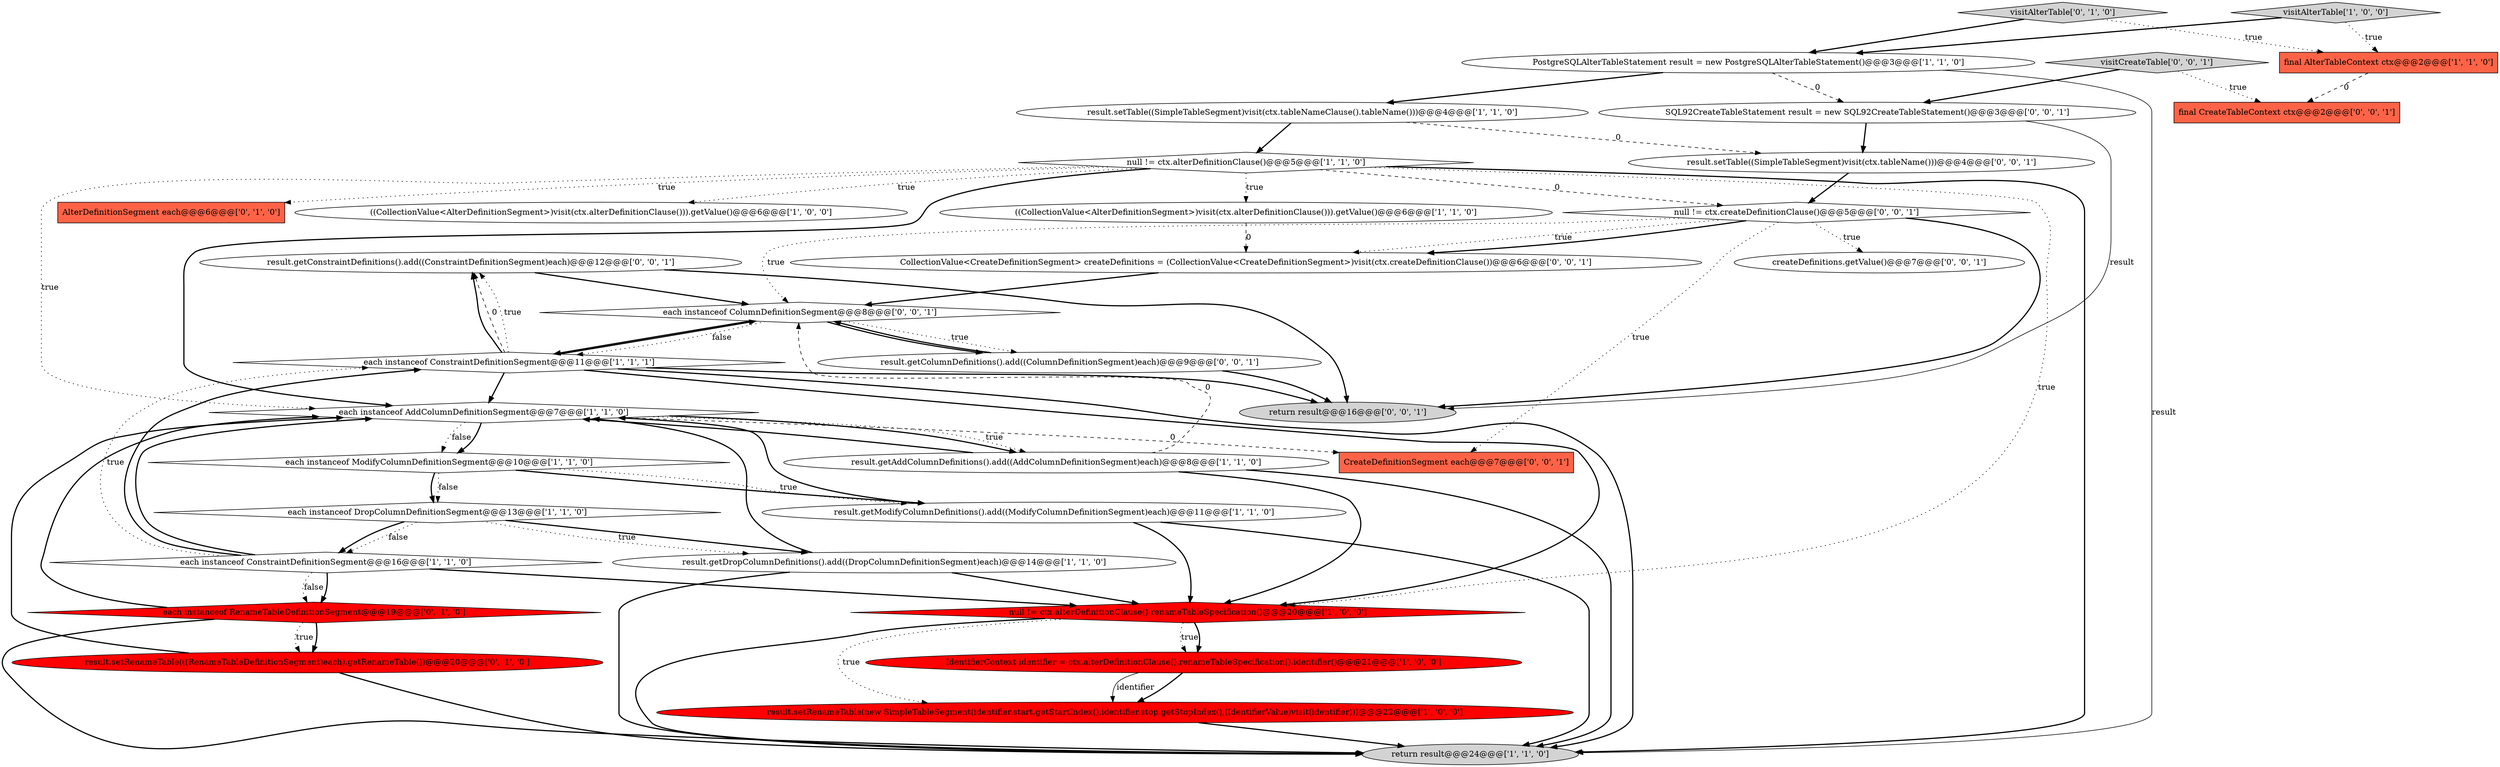 digraph {
28 [style = filled, label = "result.getConstraintDefinitions().add((ConstraintDefinitionSegment)each)@@@12@@@['0', '0', '1']", fillcolor = white, shape = ellipse image = "AAA0AAABBB3BBB"];
19 [style = filled, label = "result.setRenameTable(((RenameTableDefinitionSegment)each).getRenameTable())@@@20@@@['0', '1', '0']", fillcolor = red, shape = ellipse image = "AAA1AAABBB2BBB"];
33 [style = filled, label = "CollectionValue<CreateDefinitionSegment> createDefinitions = (CollectionValue<CreateDefinitionSegment>)visit(ctx.createDefinitionClause())@@@6@@@['0', '0', '1']", fillcolor = white, shape = ellipse image = "AAA0AAABBB3BBB"];
25 [style = filled, label = "return result@@@16@@@['0', '0', '1']", fillcolor = lightgray, shape = ellipse image = "AAA0AAABBB3BBB"];
3 [style = filled, label = "final AlterTableContext ctx@@@2@@@['1', '1', '0']", fillcolor = tomato, shape = box image = "AAA0AAABBB1BBB"];
14 [style = filled, label = "result.getAddColumnDefinitions().add((AddColumnDefinitionSegment)each)@@@8@@@['1', '1', '0']", fillcolor = white, shape = ellipse image = "AAA0AAABBB1BBB"];
31 [style = filled, label = "result.setTable((SimpleTableSegment)visit(ctx.tableName()))@@@4@@@['0', '0', '1']", fillcolor = white, shape = ellipse image = "AAA0AAABBB3BBB"];
22 [style = filled, label = "visitAlterTable['0', '1', '0']", fillcolor = lightgray, shape = diamond image = "AAA0AAABBB2BBB"];
0 [style = filled, label = "null != ctx.alterDefinitionClause()@@@5@@@['1', '1', '0']", fillcolor = white, shape = diamond image = "AAA0AAABBB1BBB"];
13 [style = filled, label = "((CollectionValue<AlterDefinitionSegment>)visit(ctx.alterDefinitionClause())).getValue()@@@6@@@['1', '1', '0']", fillcolor = white, shape = ellipse image = "AAA0AAABBB1BBB"];
12 [style = filled, label = "PostgreSQLAlterTableStatement result = new PostgreSQLAlterTableStatement()@@@3@@@['1', '1', '0']", fillcolor = white, shape = ellipse image = "AAA0AAABBB1BBB"];
1 [style = filled, label = "IdentifierContext identifier = ctx.alterDefinitionClause().renameTableSpecification().identifier()@@@21@@@['1', '0', '0']", fillcolor = red, shape = ellipse image = "AAA1AAABBB1BBB"];
32 [style = filled, label = "CreateDefinitionSegment each@@@7@@@['0', '0', '1']", fillcolor = tomato, shape = box image = "AAA0AAABBB3BBB"];
8 [style = filled, label = "result.setRenameTable(new SimpleTableSegment(identifier.start.getStartIndex(),identifier.stop.getStopIndex(),(IdentifierValue)visit(identifier)))@@@22@@@['1', '0', '0']", fillcolor = red, shape = ellipse image = "AAA1AAABBB1BBB"];
21 [style = filled, label = "AlterDefinitionSegment each@@@6@@@['0', '1', '0']", fillcolor = tomato, shape = box image = "AAA0AAABBB2BBB"];
27 [style = filled, label = "null != ctx.createDefinitionClause()@@@5@@@['0', '0', '1']", fillcolor = white, shape = diamond image = "AAA0AAABBB3BBB"];
29 [style = filled, label = "visitCreateTable['0', '0', '1']", fillcolor = lightgray, shape = diamond image = "AAA0AAABBB3BBB"];
11 [style = filled, label = "result.getDropColumnDefinitions().add((DropColumnDefinitionSegment)each)@@@14@@@['1', '1', '0']", fillcolor = white, shape = ellipse image = "AAA0AAABBB1BBB"];
18 [style = filled, label = "result.setTable((SimpleTableSegment)visit(ctx.tableNameClause().tableName()))@@@4@@@['1', '1', '0']", fillcolor = white, shape = ellipse image = "AAA0AAABBB1BBB"];
26 [style = filled, label = "SQL92CreateTableStatement result = new SQL92CreateTableStatement()@@@3@@@['0', '0', '1']", fillcolor = white, shape = ellipse image = "AAA0AAABBB3BBB"];
4 [style = filled, label = "result.getModifyColumnDefinitions().add((ModifyColumnDefinitionSegment)each)@@@11@@@['1', '1', '0']", fillcolor = white, shape = ellipse image = "AAA0AAABBB1BBB"];
23 [style = filled, label = "result.getColumnDefinitions().add((ColumnDefinitionSegment)each)@@@9@@@['0', '0', '1']", fillcolor = white, shape = ellipse image = "AAA0AAABBB3BBB"];
15 [style = filled, label = "visitAlterTable['1', '0', '0']", fillcolor = lightgray, shape = diamond image = "AAA0AAABBB1BBB"];
20 [style = filled, label = "each instanceof RenameTableDefinitionSegment@@@19@@@['0', '1', '0']", fillcolor = red, shape = diamond image = "AAA1AAABBB2BBB"];
30 [style = filled, label = "createDefinitions.getValue()@@@7@@@['0', '0', '1']", fillcolor = white, shape = ellipse image = "AAA0AAABBB3BBB"];
2 [style = filled, label = "each instanceof ConstraintDefinitionSegment@@@16@@@['1', '1', '0']", fillcolor = white, shape = diamond image = "AAA0AAABBB1BBB"];
6 [style = filled, label = "each instanceof ModifyColumnDefinitionSegment@@@10@@@['1', '1', '0']", fillcolor = white, shape = diamond image = "AAA0AAABBB1BBB"];
5 [style = filled, label = "null != ctx.alterDefinitionClause().renameTableSpecification()@@@20@@@['1', '0', '0']", fillcolor = red, shape = diamond image = "AAA1AAABBB1BBB"];
10 [style = filled, label = "each instanceof DropColumnDefinitionSegment@@@13@@@['1', '1', '0']", fillcolor = white, shape = diamond image = "AAA0AAABBB1BBB"];
16 [style = filled, label = "each instanceof AddColumnDefinitionSegment@@@7@@@['1', '1', '0']", fillcolor = white, shape = diamond image = "AAA0AAABBB1BBB"];
34 [style = filled, label = "final CreateTableContext ctx@@@2@@@['0', '0', '1']", fillcolor = tomato, shape = box image = "AAA0AAABBB3BBB"];
7 [style = filled, label = "((CollectionValue<AlterDefinitionSegment>)visit(ctx.alterDefinitionClause())).getValue()@@@6@@@['1', '0', '0']", fillcolor = white, shape = ellipse image = "AAA0AAABBB1BBB"];
17 [style = filled, label = "each instanceof ConstraintDefinitionSegment@@@11@@@['1', '1', '1']", fillcolor = white, shape = diamond image = "AAA0AAABBB1BBB"];
9 [style = filled, label = "return result@@@24@@@['1', '1', '0']", fillcolor = lightgray, shape = ellipse image = "AAA0AAABBB1BBB"];
24 [style = filled, label = "each instanceof ColumnDefinitionSegment@@@8@@@['0', '0', '1']", fillcolor = white, shape = diamond image = "AAA0AAABBB3BBB"];
14->24 [style = dashed, label="0"];
17->25 [style = bold, label=""];
27->32 [style = dotted, label="true"];
0->5 [style = dotted, label="true"];
16->32 [style = dashed, label="0"];
5->9 [style = bold, label=""];
20->9 [style = bold, label=""];
12->9 [style = solid, label="result"];
27->33 [style = dotted, label="true"];
17->9 [style = bold, label=""];
5->1 [style = dotted, label="true"];
10->2 [style = dotted, label="false"];
11->9 [style = bold, label=""];
12->26 [style = dashed, label="0"];
17->28 [style = dashed, label="0"];
20->16 [style = bold, label=""];
0->21 [style = dotted, label="true"];
19->9 [style = bold, label=""];
24->17 [style = bold, label=""];
12->18 [style = bold, label=""];
26->25 [style = solid, label="result"];
16->6 [style = dotted, label="false"];
28->25 [style = bold, label=""];
16->14 [style = bold, label=""];
14->9 [style = bold, label=""];
27->33 [style = bold, label=""];
27->25 [style = bold, label=""];
18->0 [style = bold, label=""];
17->16 [style = bold, label=""];
4->16 [style = bold, label=""];
0->7 [style = dotted, label="true"];
10->11 [style = bold, label=""];
2->16 [style = bold, label=""];
14->16 [style = bold, label=""];
11->16 [style = bold, label=""];
23->25 [style = bold, label=""];
17->5 [style = bold, label=""];
2->20 [style = bold, label=""];
16->6 [style = bold, label=""];
27->24 [style = dotted, label="true"];
0->27 [style = dashed, label="0"];
29->26 [style = bold, label=""];
15->3 [style = dotted, label="true"];
6->4 [style = bold, label=""];
5->1 [style = bold, label=""];
3->34 [style = dashed, label="0"];
31->27 [style = bold, label=""];
16->14 [style = dotted, label="true"];
28->24 [style = bold, label=""];
13->33 [style = dashed, label="0"];
10->2 [style = bold, label=""];
15->12 [style = bold, label=""];
5->8 [style = dotted, label="true"];
20->19 [style = bold, label=""];
18->31 [style = dashed, label="0"];
2->17 [style = bold, label=""];
4->9 [style = bold, label=""];
0->16 [style = bold, label=""];
1->8 [style = bold, label=""];
2->20 [style = dotted, label="false"];
24->17 [style = dotted, label="false"];
29->34 [style = dotted, label="true"];
19->16 [style = bold, label=""];
11->5 [style = bold, label=""];
26->31 [style = bold, label=""];
24->23 [style = dotted, label="true"];
10->11 [style = dotted, label="true"];
33->24 [style = bold, label=""];
6->10 [style = bold, label=""];
17->28 [style = dotted, label="true"];
22->3 [style = dotted, label="true"];
20->19 [style = dotted, label="true"];
0->16 [style = dotted, label="true"];
6->10 [style = dotted, label="false"];
4->5 [style = bold, label=""];
2->5 [style = bold, label=""];
14->5 [style = bold, label=""];
24->23 [style = bold, label=""];
0->9 [style = bold, label=""];
0->13 [style = dotted, label="true"];
2->17 [style = dotted, label="true"];
1->8 [style = solid, label="identifier"];
27->30 [style = dotted, label="true"];
23->24 [style = bold, label=""];
17->24 [style = bold, label=""];
17->28 [style = bold, label=""];
6->4 [style = dotted, label="true"];
22->12 [style = bold, label=""];
8->9 [style = bold, label=""];
}
